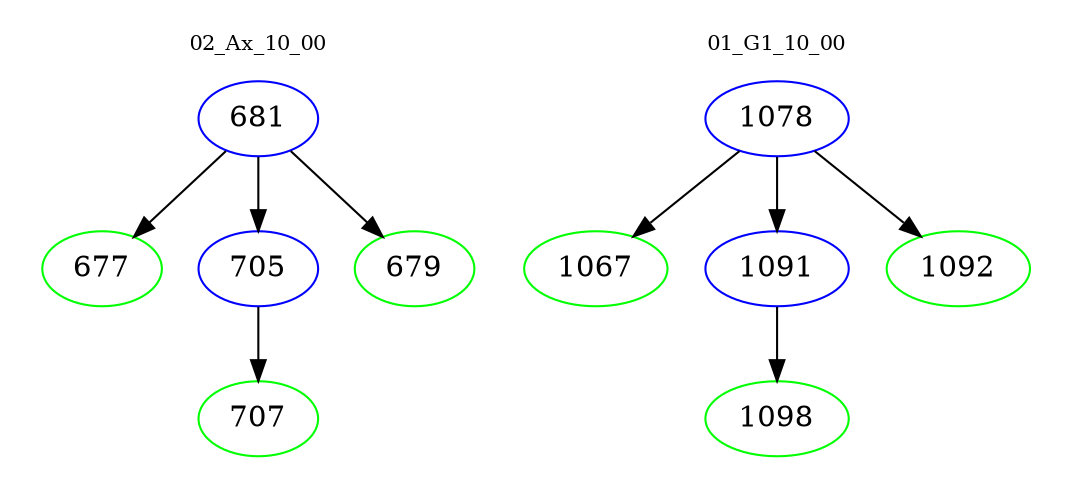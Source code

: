 digraph{
subgraph cluster_0 {
color = white
label = "02_Ax_10_00";
fontsize=10;
T0_681 [label="681", color="blue"]
T0_681 -> T0_677 [color="black"]
T0_677 [label="677", color="green"]
T0_681 -> T0_705 [color="black"]
T0_705 [label="705", color="blue"]
T0_705 -> T0_707 [color="black"]
T0_707 [label="707", color="green"]
T0_681 -> T0_679 [color="black"]
T0_679 [label="679", color="green"]
}
subgraph cluster_1 {
color = white
label = "01_G1_10_00";
fontsize=10;
T1_1078 [label="1078", color="blue"]
T1_1078 -> T1_1067 [color="black"]
T1_1067 [label="1067", color="green"]
T1_1078 -> T1_1091 [color="black"]
T1_1091 [label="1091", color="blue"]
T1_1091 -> T1_1098 [color="black"]
T1_1098 [label="1098", color="green"]
T1_1078 -> T1_1092 [color="black"]
T1_1092 [label="1092", color="green"]
}
}

